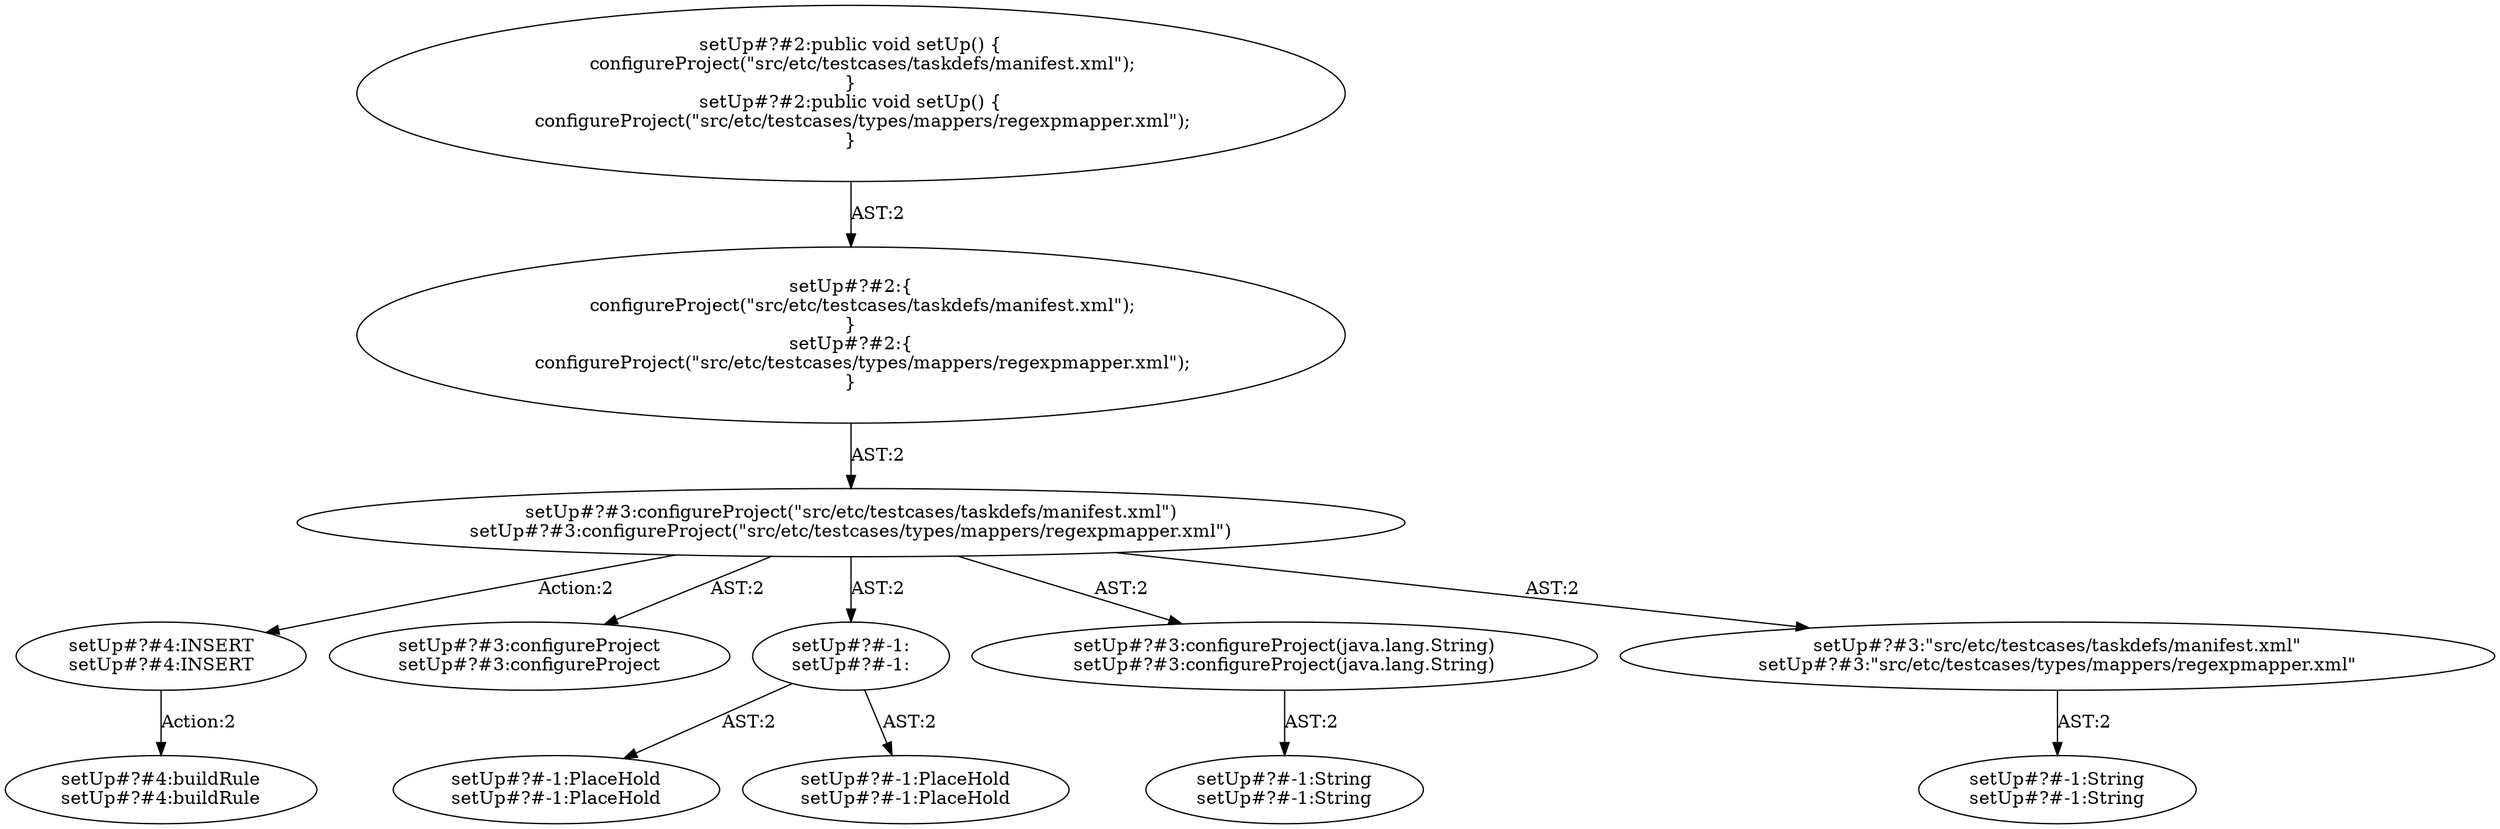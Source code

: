 digraph "Pattern" {
0 [label="setUp#?#4:INSERT
setUp#?#4:INSERT" shape=ellipse]
1 [label="setUp#?#3:configureProject(\"src/etc/testcases/taskdefs/manifest.xml\")
setUp#?#3:configureProject(\"src/etc/testcases/types/mappers/regexpmapper.xml\")" shape=ellipse]
2 [label="setUp#?#2:\{
    configureProject(\"src/etc/testcases/taskdefs/manifest.xml\");
\}
setUp#?#2:\{
    configureProject(\"src/etc/testcases/types/mappers/regexpmapper.xml\");
\}" shape=ellipse]
3 [label="setUp#?#2:public void setUp() \{
    configureProject(\"src/etc/testcases/taskdefs/manifest.xml\");
\}
setUp#?#2:public void setUp() \{
    configureProject(\"src/etc/testcases/types/mappers/regexpmapper.xml\");
\}" shape=ellipse]
4 [label="setUp#?#3:configureProject
setUp#?#3:configureProject" shape=ellipse]
5 [label="setUp#?#-1:
setUp#?#-1:" shape=ellipse]
6 [label="setUp#?#-1:PlaceHold
setUp#?#-1:PlaceHold" shape=ellipse]
7 [label="setUp#?#-1:PlaceHold
setUp#?#-1:PlaceHold" shape=ellipse]
8 [label="setUp#?#3:configureProject(java.lang.String)
setUp#?#3:configureProject(java.lang.String)" shape=ellipse]
9 [label="setUp#?#-1:String
setUp#?#-1:String" shape=ellipse]
10 [label="setUp#?#3:\"src/etc/testcases/taskdefs/manifest.xml\"
setUp#?#3:\"src/etc/testcases/types/mappers/regexpmapper.xml\"" shape=ellipse]
11 [label="setUp#?#-1:String
setUp#?#-1:String" shape=ellipse]
12 [label="setUp#?#4:buildRule
setUp#?#4:buildRule" shape=ellipse]
0 -> 12 [label="Action:2"];
1 -> 0 [label="Action:2"];
1 -> 4 [label="AST:2"];
1 -> 5 [label="AST:2"];
1 -> 8 [label="AST:2"];
1 -> 10 [label="AST:2"];
2 -> 1 [label="AST:2"];
3 -> 2 [label="AST:2"];
5 -> 6 [label="AST:2"];
5 -> 7 [label="AST:2"];
8 -> 9 [label="AST:2"];
10 -> 11 [label="AST:2"];
}